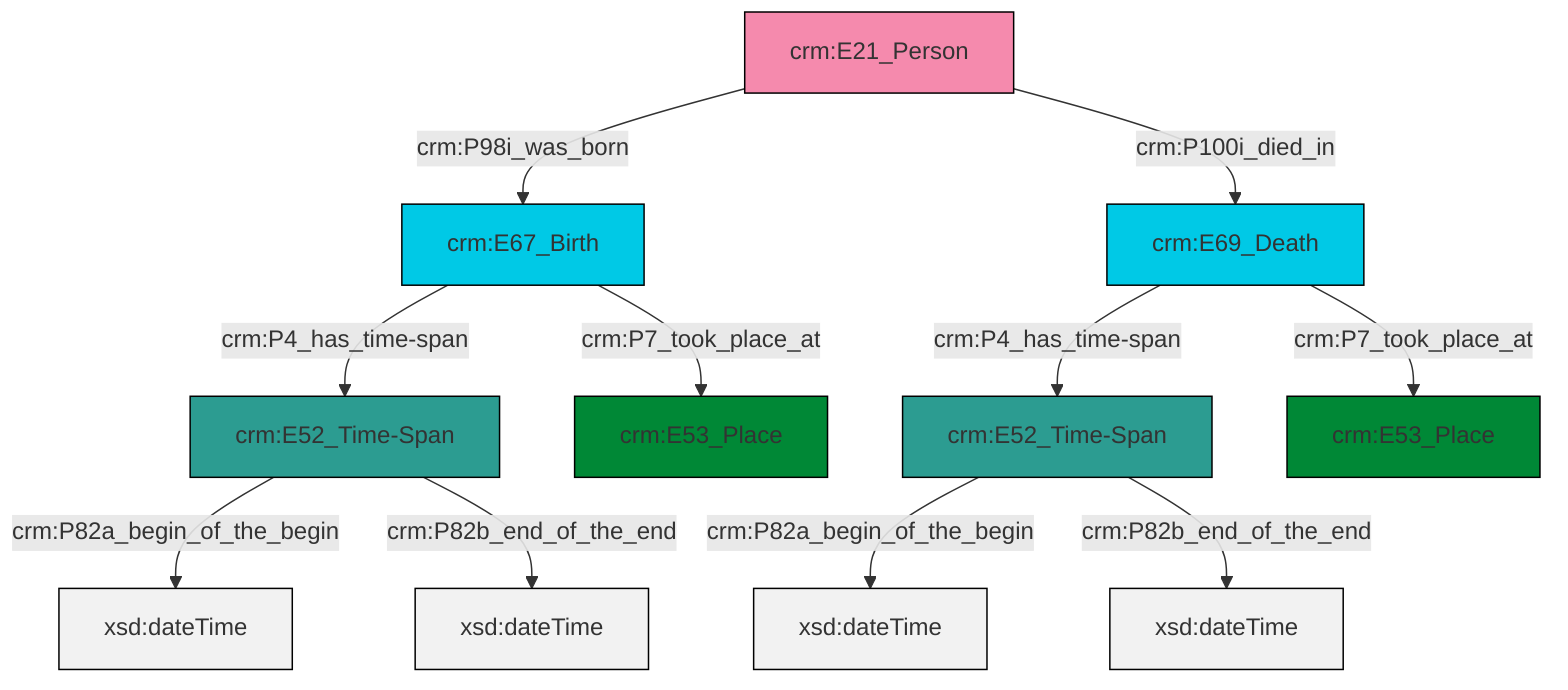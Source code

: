 graph TD
classDef Literal fill:#f2f2f2,stroke:#000000;
classDef CRM_Entity fill:#FFFFFF,stroke:#000000;
classDef Temporal_Entity fill:#00C9E6, stroke:#000000;
classDef Type fill:#E18312, stroke:#000000;
classDef Time-Span fill:#2C9C91, stroke:#000000;
classDef Appellation fill:#FFEB7F, stroke:#000000;
classDef Place fill:#008836, stroke:#000000;
classDef Persistent_Item fill:#B266B2, stroke:#000000;
classDef Conceptual_Object fill:#FFD700, stroke:#000000;
classDef Physical_Thing fill:#D2B48C, stroke:#000000;
classDef Actor fill:#f58aad, stroke:#000000;
classDef PC_Classes fill:#4ce600, stroke:#000000;
classDef Multi fill:#cccccc,stroke:#000000;

4["crm:E69_Death"]:::Temporal_Entity -->|crm:P4_has_time-span| 2["crm:E52_Time-Span"]:::Time-Span
8["crm:E67_Birth"]:::Temporal_Entity -->|crm:P4_has_time-span| 5["crm:E52_Time-Span"]:::Time-Span
2["crm:E52_Time-Span"]:::Time-Span -->|crm:P82a_begin_of_the_begin| 9[xsd:dateTime]:::Literal
8["crm:E67_Birth"]:::Temporal_Entity -->|crm:P7_took_place_at| 10["crm:E53_Place"]:::Place
5["crm:E52_Time-Span"]:::Time-Span -->|crm:P82a_begin_of_the_begin| 11[xsd:dateTime]:::Literal
12["crm:E21_Person"]:::Actor -->|crm:P98i_was_born| 8["crm:E67_Birth"]:::Temporal_Entity
12["crm:E21_Person"]:::Actor -->|crm:P100i_died_in| 4["crm:E69_Death"]:::Temporal_Entity
4["crm:E69_Death"]:::Temporal_Entity -->|crm:P7_took_place_at| 0["crm:E53_Place"]:::Place
2["crm:E52_Time-Span"]:::Time-Span -->|crm:P82b_end_of_the_end| 16[xsd:dateTime]:::Literal
5["crm:E52_Time-Span"]:::Time-Span -->|crm:P82b_end_of_the_end| 17[xsd:dateTime]:::Literal